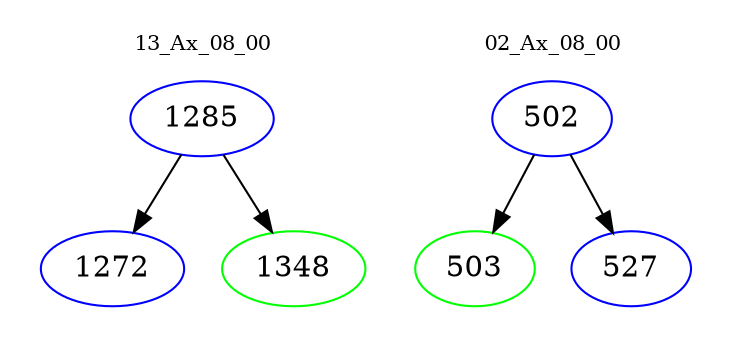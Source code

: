 digraph{
subgraph cluster_0 {
color = white
label = "13_Ax_08_00";
fontsize=10;
T0_1285 [label="1285", color="blue"]
T0_1285 -> T0_1272 [color="black"]
T0_1272 [label="1272", color="blue"]
T0_1285 -> T0_1348 [color="black"]
T0_1348 [label="1348", color="green"]
}
subgraph cluster_1 {
color = white
label = "02_Ax_08_00";
fontsize=10;
T1_502 [label="502", color="blue"]
T1_502 -> T1_503 [color="black"]
T1_503 [label="503", color="green"]
T1_502 -> T1_527 [color="black"]
T1_527 [label="527", color="blue"]
}
}
